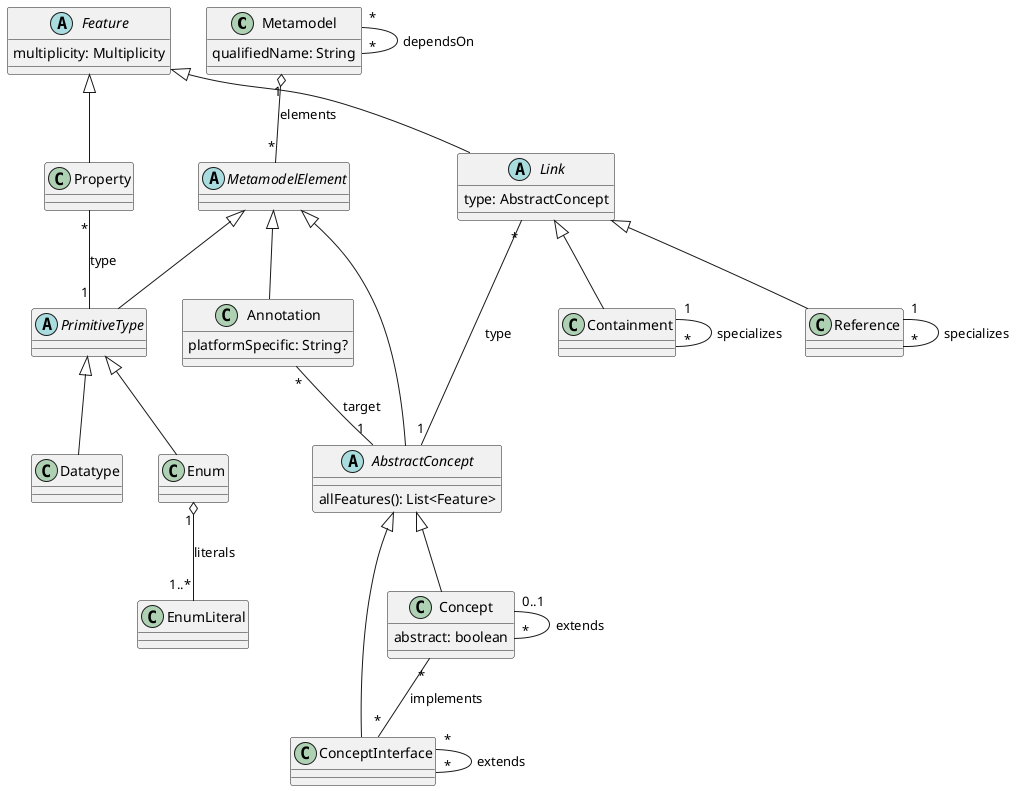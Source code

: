 @startuml

' classes

class Metamodel {
  qualifiedName: String
}

class Concept extends AbstractConcept {
  abstract: boolean
}

class ConceptInterface extends AbstractConcept

class Enum extends PrimitiveType 

class Datatype extends PrimitiveType

class Annotation extends MetamodelElement  {
  platformSpecific: String?
}

class Containment extends Link

class Reference extends Link

class EnumLiteral 

class Property extends Feature

' Abstract classes

abstract class MetamodelElement 

abstract class AbstractConcept extends MetamodelElement  {
  allFeatures(): List<Feature>
}

abstract class PrimitiveType extends MetamodelElement

abstract class Feature  {
  multiplicity: Multiplicity
}

abstract class Link extends Feature {
  type: AbstractConcept
}


' Relations

Metamodel "1" o-- "*" MetamodelElement: elements
Metamodel "*" -- "*" Metamodel: dependsOn

Concept "0..1" -- "*" Concept: extends
Concept "*" -- "*" ConceptInterface: implements

ConceptInterface "*" -- "*" ConceptInterface: extends

Enum "1" o-- "1..*" EnumLiteral: literals

Annotation "*" -- "1" AbstractConcept: target

Containment "1" -- "*" Containment: specializes

Reference "1" -- "*" Reference: specializes

Property "*" -- "1" PrimitiveType: type

Link "*" -- "1" AbstractConcept: type

@enduml